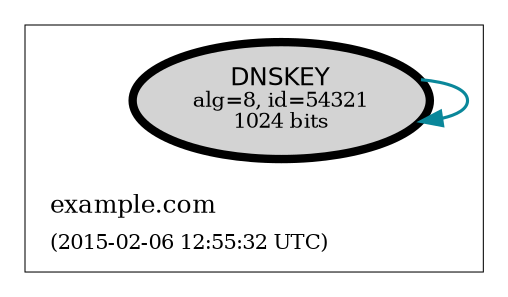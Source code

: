 digraph {
  graph [compound=true, rankdir=BT, ranksep=0.3];
	node [label="\N",
		penwidth=1.5
	];
	edge [penwidth=1.5];

  subgraph "cluster_example.com" {
		graph [label=<<TABLE BORDER="0"><TR><TD ALIGN="LEFT"><FONT POINT-SIZE="12">example.com</FONT></TD></TR><TR><TD ALIGN="LEFT"><FONT POINT-SIZE="10">(2015-02-06 12:55:32 UTC)</FONT></TD></TR></TABLE>>,
				labeljust=l,
				penwidth=0.5
		];

		"DNSKEY-0|example.com|8|54321"	 [color="#000000",
			fillcolor="lightgray",
			label=<<FONT POINT-SIZE="12" FACE="Helvetica">DNSKEY</FONT><BR/><FONT POINT-SIZE="10">alg=8, id=54321<BR/>1024 bits</FONT>>,
			shape=ellipse,
			style=filled,
		  penwidth=4.0];
		"cluster_example.com_top" [shape=point, style=invis];
		"cluster_example.com_bottom" [shape=point, style=invis];
  }
	"DNSKEY-0|example.com|8|54321" -> "DNSKEY-0|example.com|8|54321" [dir=back,
		color="#0a879a",
		style="solid"];
}
